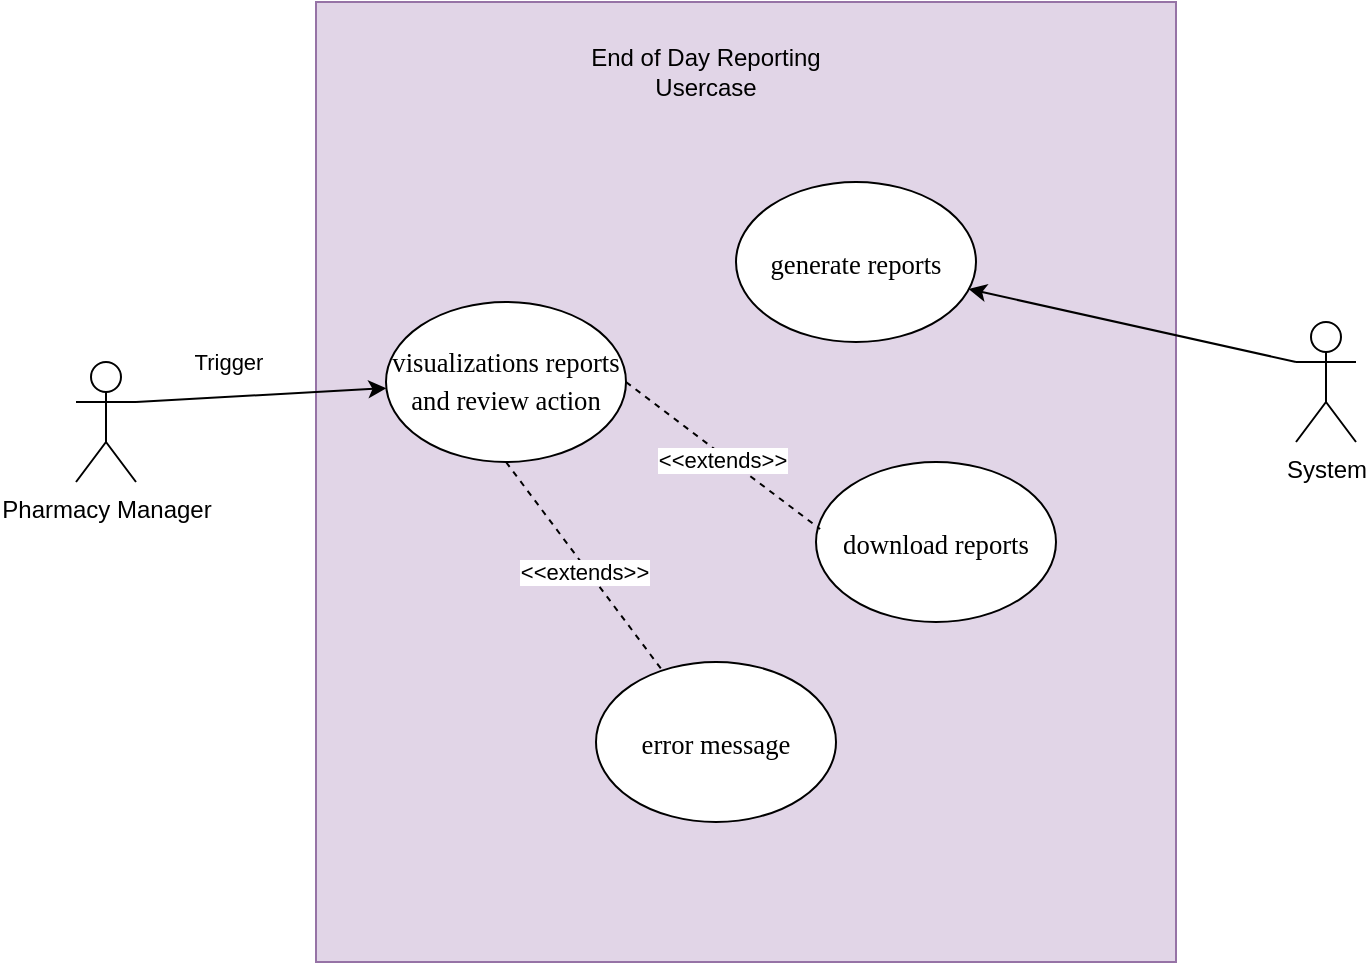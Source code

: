 <mxfile version="24.2.2" type="device">
  <diagram name="Page-1" id="kuzdRpdBAsN8iNOsUWBB">
    <mxGraphModel dx="1020" dy="674" grid="1" gridSize="10" guides="1" tooltips="1" connect="1" arrows="1" fold="1" page="1" pageScale="1" pageWidth="850" pageHeight="1100" math="0" shadow="0">
      <root>
        <mxCell id="0" />
        <mxCell id="1" parent="0" />
        <mxCell id="pwKQtz1z0pktfYnzHD7Z-20" value="" style="rounded=0;whiteSpace=wrap;html=1;fillColor=#e1d5e7;strokeColor=#9673a6;" parent="1" vertex="1">
          <mxGeometry x="270" y="130" width="430" height="480" as="geometry" />
        </mxCell>
        <mxCell id="pwKQtz1z0pktfYnzHD7Z-15" style="edgeStyle=none;rounded=0;orthogonalLoop=1;jettySize=auto;html=1;exitX=1;exitY=0.333;exitDx=0;exitDy=0;exitPerimeter=0;" parent="1" source="pwKQtz1z0pktfYnzHD7Z-1" target="K7_UD0i-k_GSVYaRkXTu-2" edge="1">
          <mxGeometry relative="1" as="geometry">
            <mxPoint x="160" y="450" as="sourcePoint" />
            <mxPoint x="305" y="450" as="targetPoint" />
          </mxGeometry>
        </mxCell>
        <mxCell id="K7_UD0i-k_GSVYaRkXTu-18" value="Trigger" style="edgeLabel;html=1;align=center;verticalAlign=middle;resizable=0;points=[];" vertex="1" connectable="0" parent="pwKQtz1z0pktfYnzHD7Z-15">
          <mxGeometry x="-0.272" y="2" relative="1" as="geometry">
            <mxPoint y="-16" as="offset" />
          </mxGeometry>
        </mxCell>
        <mxCell id="pwKQtz1z0pktfYnzHD7Z-1" value="Pharmacy Manager" style="shape=umlActor;verticalLabelPosition=bottom;verticalAlign=top;html=1;outlineConnect=0;" parent="1" vertex="1">
          <mxGeometry x="150" y="310" width="30" height="60" as="geometry" />
        </mxCell>
        <mxCell id="pwKQtz1z0pktfYnzHD7Z-18" style="edgeStyle=none;rounded=0;orthogonalLoop=1;jettySize=auto;html=1;exitX=0;exitY=0.333;exitDx=0;exitDy=0;exitPerimeter=0;entryX=0.969;entryY=0.669;entryDx=0;entryDy=0;entryPerimeter=0;" parent="1" source="pwKQtz1z0pktfYnzHD7Z-2" target="K7_UD0i-k_GSVYaRkXTu-3" edge="1">
          <mxGeometry relative="1" as="geometry">
            <mxPoint x="620" y="320" as="targetPoint" />
          </mxGeometry>
        </mxCell>
        <mxCell id="pwKQtz1z0pktfYnzHD7Z-2" value="System" style="shape=umlActor;verticalLabelPosition=bottom;verticalAlign=top;html=1;outlineConnect=0;" parent="1" vertex="1">
          <mxGeometry x="760" y="290" width="30" height="60" as="geometry" />
        </mxCell>
        <mxCell id="pwKQtz1z0pktfYnzHD7Z-21" value="End of Day Reporting Usercase" style="text;html=1;align=center;verticalAlign=middle;whiteSpace=wrap;rounded=0;" parent="1" vertex="1">
          <mxGeometry x="390" y="150" width="150" height="30" as="geometry" />
        </mxCell>
        <mxCell id="K7_UD0i-k_GSVYaRkXTu-2" value="&lt;span style=&quot;text-align: start; font-size: 10pt; font-family: &amp;quot;Times New Roman&amp;quot;, serif;&quot; lang=&quot;EN-US&quot;&gt;visualizations reports and review action&lt;/span&gt;&lt;span style=&quot;font-size: medium; text-align: start;&quot;&gt;&lt;/span&gt;" style="ellipse;whiteSpace=wrap;html=1;" vertex="1" parent="1">
          <mxGeometry x="305" y="280" width="120" height="80" as="geometry" />
        </mxCell>
        <mxCell id="K7_UD0i-k_GSVYaRkXTu-3" value="&lt;span style=&quot;text-align: start; font-size: 10pt; font-family: &amp;quot;Times New Roman&amp;quot;, serif;&quot; lang=&quot;EN-US&quot;&gt;generate reports&lt;/span&gt;&lt;span style=&quot;font-size: medium; text-align: start;&quot;&gt;&lt;/span&gt;" style="ellipse;whiteSpace=wrap;html=1;" vertex="1" parent="1">
          <mxGeometry x="480" y="220" width="120" height="80" as="geometry" />
        </mxCell>
        <mxCell id="K7_UD0i-k_GSVYaRkXTu-4" value="&lt;span style=&quot;text-align: start; font-size: 10pt; font-family: &amp;quot;Times New Roman&amp;quot;, serif;&quot; lang=&quot;EN-US&quot;&gt;error message&lt;/span&gt;&lt;span style=&quot;font-size: medium; text-align: start;&quot;&gt;&lt;/span&gt;" style="ellipse;whiteSpace=wrap;html=1;" vertex="1" parent="1">
          <mxGeometry x="410" y="460" width="120" height="80" as="geometry" />
        </mxCell>
        <mxCell id="K7_UD0i-k_GSVYaRkXTu-5" value="" style="endArrow=none;dashed=1;html=1;rounded=0;exitX=0.5;exitY=1;exitDx=0;exitDy=0;" edge="1" parent="1" source="K7_UD0i-k_GSVYaRkXTu-2" target="K7_UD0i-k_GSVYaRkXTu-4">
          <mxGeometry width="50" height="50" relative="1" as="geometry">
            <mxPoint x="420" y="400" as="sourcePoint" />
            <mxPoint x="470" y="350" as="targetPoint" />
            <Array as="points" />
          </mxGeometry>
        </mxCell>
        <mxCell id="K7_UD0i-k_GSVYaRkXTu-6" value="&amp;lt;&amp;lt;extends&amp;gt;&amp;gt;" style="edgeLabel;html=1;align=center;verticalAlign=middle;resizable=0;points=[];" vertex="1" connectable="0" parent="K7_UD0i-k_GSVYaRkXTu-5">
          <mxGeometry x="0.018" y="-2" relative="1" as="geometry">
            <mxPoint as="offset" />
          </mxGeometry>
        </mxCell>
        <mxCell id="K7_UD0i-k_GSVYaRkXTu-7" value="&lt;span style=&quot;text-align: start; font-size: 10pt; font-family: &amp;quot;Times New Roman&amp;quot;, serif;&quot; lang=&quot;EN-US&quot;&gt;download reports&lt;/span&gt;&lt;span style=&quot;font-size: medium; text-align: start;&quot;&gt;&lt;/span&gt;" style="ellipse;whiteSpace=wrap;html=1;" vertex="1" parent="1">
          <mxGeometry x="520" y="360" width="120" height="80" as="geometry" />
        </mxCell>
        <mxCell id="K7_UD0i-k_GSVYaRkXTu-8" value="" style="endArrow=none;dashed=1;html=1;rounded=0;exitX=1;exitY=0.5;exitDx=0;exitDy=0;entryX=0.017;entryY=0.419;entryDx=0;entryDy=0;entryPerimeter=0;" edge="1" parent="1" source="K7_UD0i-k_GSVYaRkXTu-2" target="K7_UD0i-k_GSVYaRkXTu-7">
          <mxGeometry width="50" height="50" relative="1" as="geometry">
            <mxPoint x="445" y="399" as="sourcePoint" />
            <mxPoint x="514" y="439" as="targetPoint" />
            <Array as="points" />
          </mxGeometry>
        </mxCell>
        <mxCell id="K7_UD0i-k_GSVYaRkXTu-9" value="&amp;lt;&amp;lt;extends&amp;gt;&amp;gt;" style="edgeLabel;html=1;align=center;verticalAlign=middle;resizable=0;points=[];" vertex="1" connectable="0" parent="K7_UD0i-k_GSVYaRkXTu-8">
          <mxGeometry x="0.018" y="-2" relative="1" as="geometry">
            <mxPoint as="offset" />
          </mxGeometry>
        </mxCell>
      </root>
    </mxGraphModel>
  </diagram>
</mxfile>
